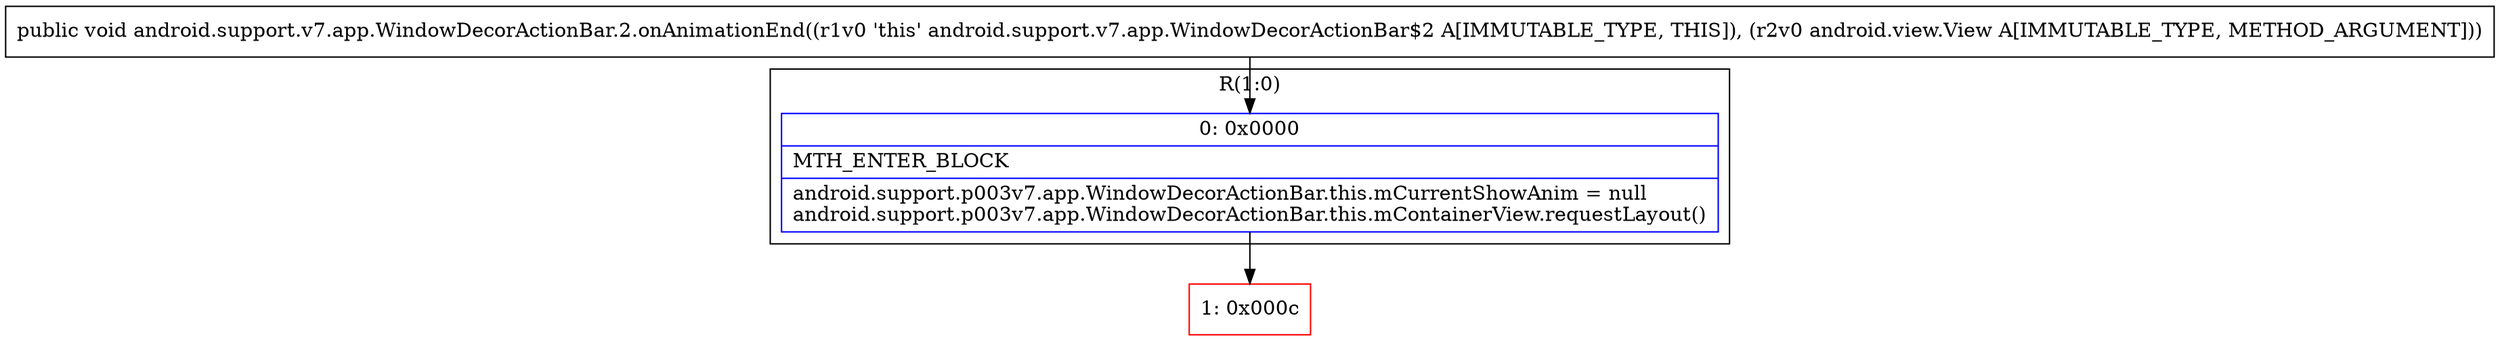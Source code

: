 digraph "CFG forandroid.support.v7.app.WindowDecorActionBar.2.onAnimationEnd(Landroid\/view\/View;)V" {
subgraph cluster_Region_950817264 {
label = "R(1:0)";
node [shape=record,color=blue];
Node_0 [shape=record,label="{0\:\ 0x0000|MTH_ENTER_BLOCK\l|android.support.p003v7.app.WindowDecorActionBar.this.mCurrentShowAnim = null\landroid.support.p003v7.app.WindowDecorActionBar.this.mContainerView.requestLayout()\l}"];
}
Node_1 [shape=record,color=red,label="{1\:\ 0x000c}"];
MethodNode[shape=record,label="{public void android.support.v7.app.WindowDecorActionBar.2.onAnimationEnd((r1v0 'this' android.support.v7.app.WindowDecorActionBar$2 A[IMMUTABLE_TYPE, THIS]), (r2v0 android.view.View A[IMMUTABLE_TYPE, METHOD_ARGUMENT])) }"];
MethodNode -> Node_0;
Node_0 -> Node_1;
}

